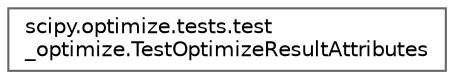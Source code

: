 digraph "Graphical Class Hierarchy"
{
 // LATEX_PDF_SIZE
  bgcolor="transparent";
  edge [fontname=Helvetica,fontsize=10,labelfontname=Helvetica,labelfontsize=10];
  node [fontname=Helvetica,fontsize=10,shape=box,height=0.2,width=0.4];
  rankdir="LR";
  Node0 [id="Node000000",label="scipy.optimize.tests.test\l_optimize.TestOptimizeResultAttributes",height=0.2,width=0.4,color="grey40", fillcolor="white", style="filled",URL="$d2/d60/classscipy_1_1optimize_1_1tests_1_1test__optimize_1_1TestOptimizeResultAttributes.html",tooltip=" "];
}
